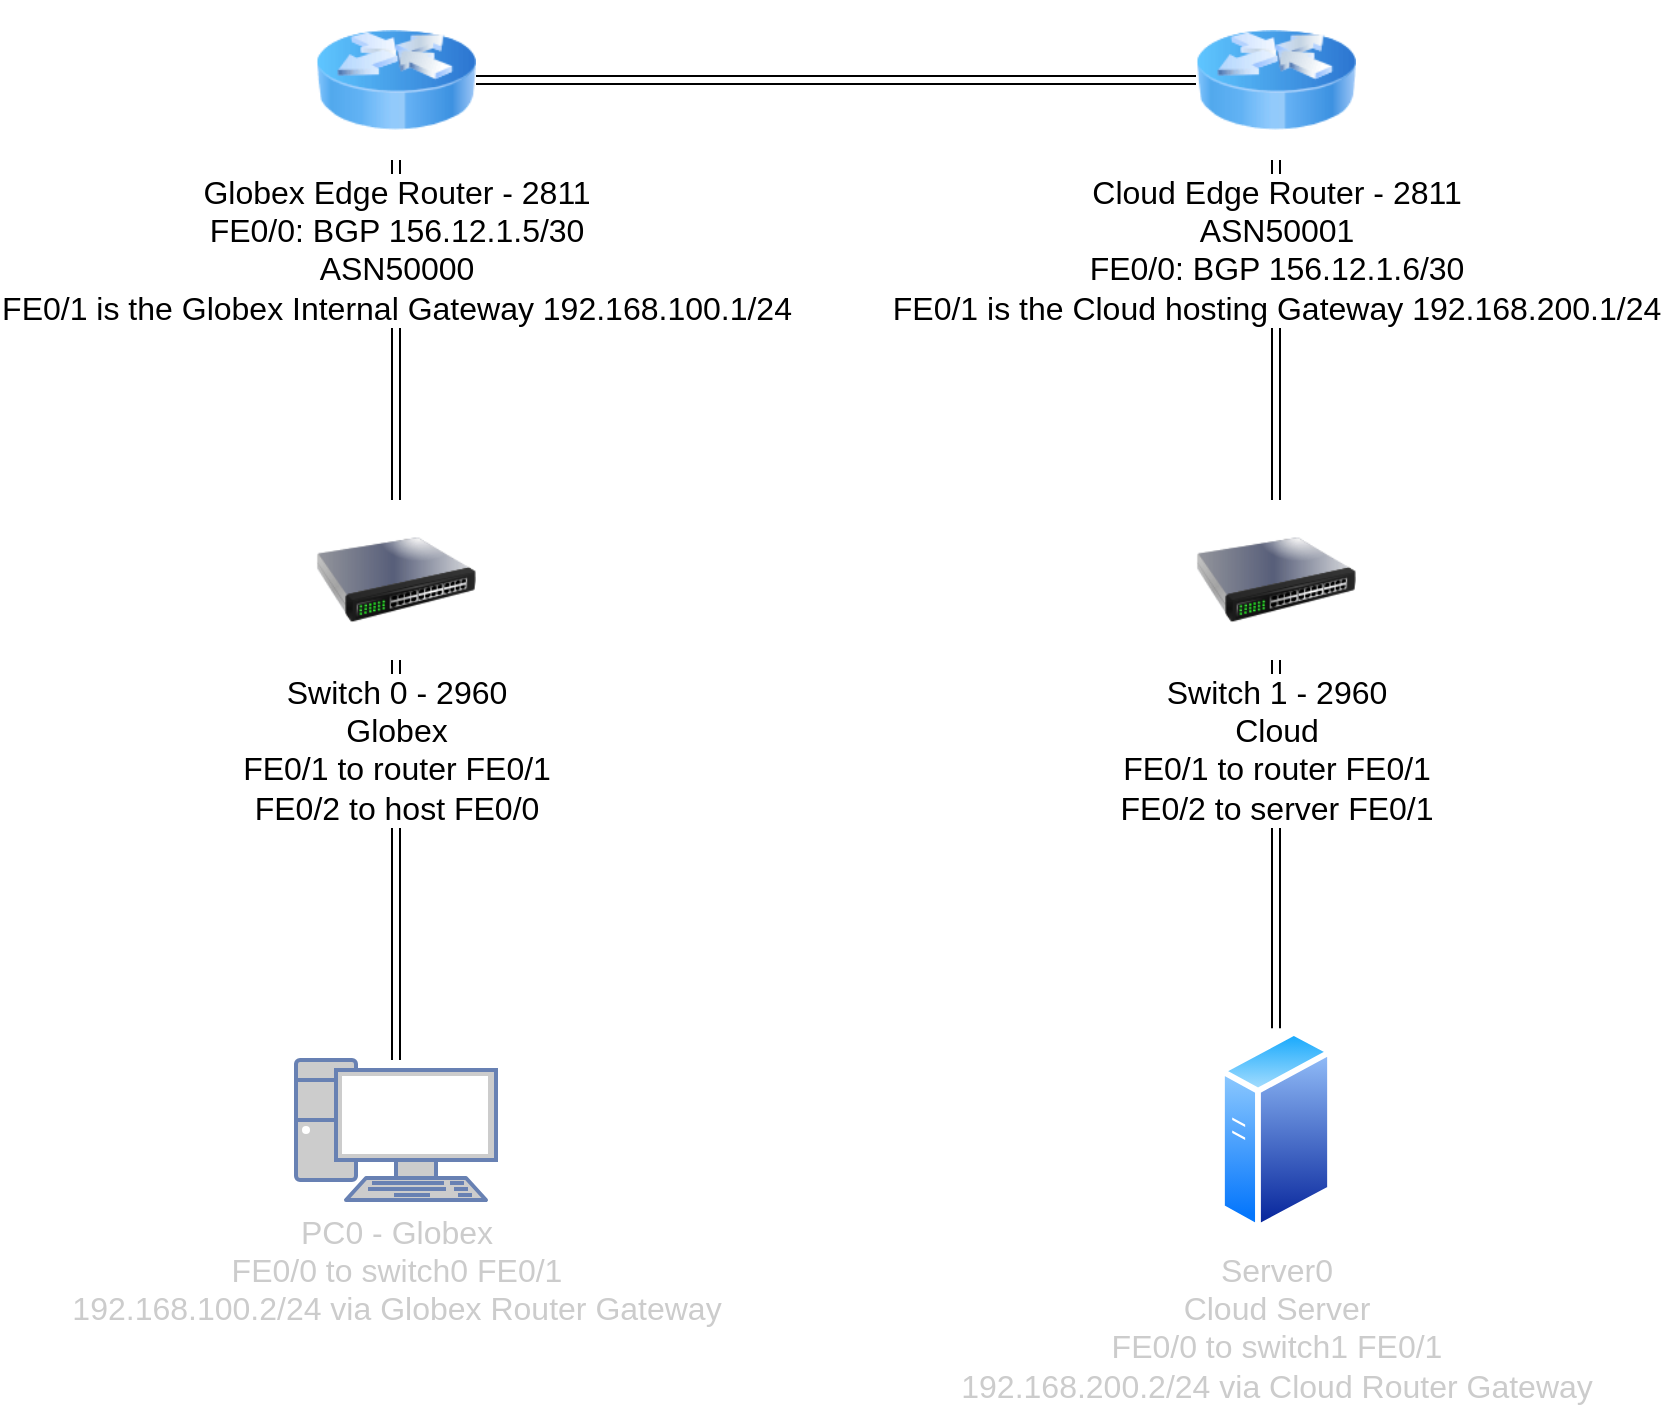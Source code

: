 <mxfile>
    <diagram id="VjwAIKKh7NJ7v66QsfQx" name="Page-1">
        <mxGraphModel dx="2587" dy="605" grid="1" gridSize="10" guides="1" tooltips="1" connect="1" arrows="1" fold="1" page="1" pageScale="1" pageWidth="850" pageHeight="1100" math="0" shadow="0">
            <root>
                <mxCell id="0"/>
                <mxCell id="1" parent="0"/>
                <mxCell id="4" style="edgeStyle=none;shape=link;html=1;entryX=0;entryY=0.5;entryDx=0;entryDy=0;" edge="1" parent="1" source="2" target="3">
                    <mxGeometry relative="1" as="geometry"/>
                </mxCell>
                <mxCell id="9" style="edgeStyle=none;shape=link;html=1;exitX=0.5;exitY=1;exitDx=0;exitDy=0;fontSize=16;" edge="1" parent="1" source="2" target="5">
                    <mxGeometry relative="1" as="geometry"/>
                </mxCell>
                <mxCell id="2" value="&lt;font style=&quot;font-size: 16px;&quot;&gt;Globex Edge Router - 2811&lt;br&gt;FE0/0: BGP 156.12.1.5/30&lt;br&gt;ASN50000&lt;br&gt;FE0/1 is the Globex Internal Gateway 192.168.100.1/24&lt;/font&gt;" style="image;html=1;image=img/lib/clip_art/networking/Router_Icon_128x128.png" vertex="1" parent="1">
                    <mxGeometry x="-680" y="190" width="80" height="80" as="geometry"/>
                </mxCell>
                <mxCell id="10" style="edgeStyle=none;shape=link;html=1;fontSize=16;" edge="1" parent="1" source="3" target="6">
                    <mxGeometry relative="1" as="geometry"/>
                </mxCell>
                <mxCell id="3" value="&lt;font style=&quot;font-size: 16px;&quot;&gt;Cloud Edge Router - 2811&lt;br&gt;ASN50001&lt;br&gt;FE0/0: BGP 156.12.1.6/30&lt;br&gt;FE0/1 is the Cloud hosting Gateway 192.168.200.1/24&lt;br&gt;&lt;/font&gt;" style="image;html=1;image=img/lib/clip_art/networking/Router_Icon_128x128.png" vertex="1" parent="1">
                    <mxGeometry x="-240" y="190" width="80" height="80" as="geometry"/>
                </mxCell>
                <mxCell id="12" style="edgeStyle=none;shape=link;html=1;fontSize=16;fontColor=#CCCCCC;" edge="1" parent="1" source="5" target="11">
                    <mxGeometry relative="1" as="geometry"/>
                </mxCell>
                <mxCell id="5" value="Switch 0 - 2960&lt;br&gt;Globex&lt;br&gt;FE0/1 to router FE0/1&lt;br&gt;FE0/2 to host FE0/0" style="image;html=1;image=img/lib/clip_art/networking/Switch_128x128.png;fontSize=16;" vertex="1" parent="1">
                    <mxGeometry x="-680" y="440" width="80" height="80" as="geometry"/>
                </mxCell>
                <mxCell id="14" style="edgeStyle=none;shape=link;html=1;fontSize=16;fontColor=#CCCCCC;" edge="1" parent="1" source="6" target="13">
                    <mxGeometry relative="1" as="geometry"/>
                </mxCell>
                <mxCell id="6" value="Switch 1 - 2960&lt;br&gt;Cloud&lt;br&gt;FE0/1 to router FE0/1&lt;br&gt;FE0/2 to server FE0/1" style="image;html=1;image=img/lib/clip_art/networking/Switch_128x128.png;fontSize=16;" vertex="1" parent="1">
                    <mxGeometry x="-240" y="440" width="80" height="80" as="geometry"/>
                </mxCell>
                <mxCell id="11" value="&lt;font color=&quot;#cccccc&quot;&gt;PC0 - Globex&lt;br&gt;FE0/0 to switch0 FE0/1&lt;br&gt;192.168.100.2/24 via Globex Router Gateway&lt;br&gt;&lt;/font&gt;" style="fontColor=#0066CC;verticalAlign=top;verticalLabelPosition=bottom;labelPosition=center;align=center;html=1;outlineConnect=0;fillColor=#CCCCCC;strokeColor=#6881B3;gradientColor=none;gradientDirection=north;strokeWidth=2;shape=mxgraph.networks.pc;fontSize=16;" vertex="1" parent="1">
                    <mxGeometry x="-690" y="720" width="100" height="70" as="geometry"/>
                </mxCell>
                <mxCell id="13" value="Server0&lt;br&gt;Cloud Server&lt;br&gt;FE0/0 to switch1 FE0/1&lt;br&gt;192.168.200.2/24 via Cloud Router Gateway" style="aspect=fixed;perimeter=ellipsePerimeter;html=1;align=center;shadow=0;dashed=0;spacingTop=3;image;image=img/lib/active_directory/generic_server.svg;fontSize=16;fontColor=#CCCCCC;" vertex="1" parent="1">
                    <mxGeometry x="-228.5" y="704.11" width="57" height="101.78" as="geometry"/>
                </mxCell>
            </root>
        </mxGraphModel>
    </diagram>
</mxfile>